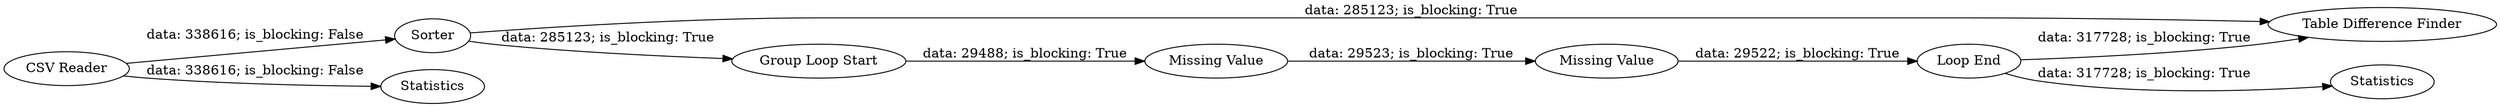 digraph {
	"627590230579542609_16" [label="Table Difference Finder"]
	"627590230579542609_13" [label="Loop End"]
	"627590230579542609_10" [label="Group Loop Start"]
	"627590230579542609_14" [label=Statistics]
	"627590230579542609_12" [label="Missing Value"]
	"627590230579542609_17" [label=Sorter]
	"627590230579542609_11" [label="Missing Value"]
	"627590230579542609_2" [label="CSV Reader"]
	"627590230579542609_15" [label=Statistics]
	"627590230579542609_17" -> "627590230579542609_10" [label="data: 285123; is_blocking: True"]
	"627590230579542609_13" -> "627590230579542609_16" [label="data: 317728; is_blocking: True"]
	"627590230579542609_2" -> "627590230579542609_15" [label="data: 338616; is_blocking: False"]
	"627590230579542609_2" -> "627590230579542609_17" [label="data: 338616; is_blocking: False"]
	"627590230579542609_10" -> "627590230579542609_11" [label="data: 29488; is_blocking: True"]
	"627590230579542609_11" -> "627590230579542609_12" [label="data: 29523; is_blocking: True"]
	"627590230579542609_12" -> "627590230579542609_13" [label="data: 29522; is_blocking: True"]
	"627590230579542609_13" -> "627590230579542609_14" [label="data: 317728; is_blocking: True"]
	"627590230579542609_17" -> "627590230579542609_16" [label="data: 285123; is_blocking: True"]
	rankdir=LR
}
